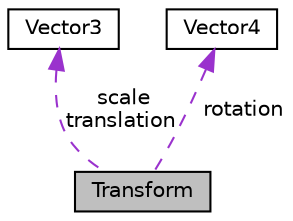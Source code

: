 digraph "Transform"
{
 // LATEX_PDF_SIZE
  edge [fontname="Helvetica",fontsize="10",labelfontname="Helvetica",labelfontsize="10"];
  node [fontname="Helvetica",fontsize="10",shape=record];
  Node1 [label="Transform",height=0.2,width=0.4,color="black", fillcolor="grey75", style="filled", fontcolor="black",tooltip=" "];
  Node2 -> Node1 [dir="back",color="darkorchid3",fontsize="10",style="dashed",label=" scale\ntranslation" ];
  Node2 [label="Vector3",height=0.2,width=0.4,color="black", fillcolor="white", style="filled",URL="$structVector3.html",tooltip=" "];
  Node3 -> Node1 [dir="back",color="darkorchid3",fontsize="10",style="dashed",label=" rotation" ];
  Node3 [label="Vector4",height=0.2,width=0.4,color="black", fillcolor="white", style="filled",URL="$structVector4.html",tooltip=" "];
}
